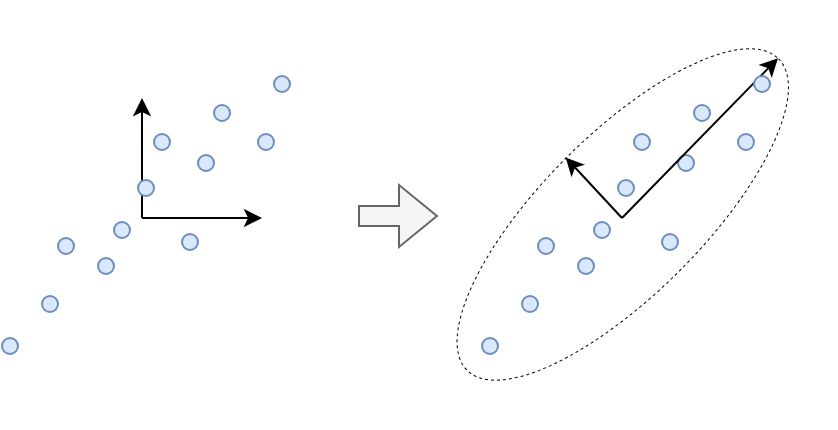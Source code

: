 <mxfile version="28.2.5">
  <diagram name="Page-1" id="Gh6xkGLJuU8heK1uXVDp">
    <mxGraphModel dx="631" dy="501" grid="1" gridSize="10" guides="1" tooltips="1" connect="1" arrows="1" fold="1" page="1" pageScale="1" pageWidth="980" pageHeight="690" math="0" shadow="0">
      <root>
        <mxCell id="0" />
        <mxCell id="1" parent="0" />
        <mxCell id="NaBzRSXnJfvF8ngWOIrI-40" value="" style="ellipse;whiteSpace=wrap;html=1;rotation=-45;fillColor=none;dashed=1;strokeWidth=0.5;" vertex="1" parent="1">
          <mxGeometry x="210" y="78" width="220.25" height="80" as="geometry" />
        </mxCell>
        <mxCell id="vaZwTxLybMNeaWqCYO6f-1" value="" style="endArrow=classic;html=1;rounded=0;" parent="1" edge="1">
          <mxGeometry width="50" height="50" relative="1" as="geometry">
            <mxPoint x="80" y="120" as="sourcePoint" />
            <mxPoint x="80" y="60" as="targetPoint" />
          </mxGeometry>
        </mxCell>
        <mxCell id="vaZwTxLybMNeaWqCYO6f-30" value="" style="ellipse;whiteSpace=wrap;html=1;aspect=fixed;fillColor=#dae8fc;strokeColor=#6c8ebf;" parent="1" vertex="1">
          <mxGeometry x="108" y="88.5" width="8" height="8" as="geometry" />
        </mxCell>
        <mxCell id="vaZwTxLybMNeaWqCYO6f-38" value="" style="shape=flexArrow;endArrow=classic;html=1;rounded=0;fillColor=#f5f5f5;strokeColor=#666666;" parent="1" edge="1">
          <mxGeometry width="50" height="50" relative="1" as="geometry">
            <mxPoint x="188" y="119" as="sourcePoint" />
            <mxPoint x="228" y="119" as="targetPoint" />
          </mxGeometry>
        </mxCell>
        <mxCell id="NaBzRSXnJfvF8ngWOIrI-2" value="" style="ellipse;whiteSpace=wrap;html=1;aspect=fixed;fillColor=#dae8fc;strokeColor=#6c8ebf;" vertex="1" parent="1">
          <mxGeometry x="116" y="63.5" width="8" height="8" as="geometry" />
        </mxCell>
        <mxCell id="NaBzRSXnJfvF8ngWOIrI-3" value="" style="ellipse;whiteSpace=wrap;html=1;aspect=fixed;fillColor=#dae8fc;strokeColor=#6c8ebf;" vertex="1" parent="1">
          <mxGeometry x="58" y="140" width="8" height="8" as="geometry" />
        </mxCell>
        <mxCell id="NaBzRSXnJfvF8ngWOIrI-4" value="" style="ellipse;whiteSpace=wrap;html=1;aspect=fixed;fillColor=#dae8fc;strokeColor=#6c8ebf;" vertex="1" parent="1">
          <mxGeometry x="38" y="130" width="8" height="8" as="geometry" />
        </mxCell>
        <mxCell id="NaBzRSXnJfvF8ngWOIrI-5" value="" style="ellipse;whiteSpace=wrap;html=1;aspect=fixed;fillColor=#dae8fc;strokeColor=#6c8ebf;" vertex="1" parent="1">
          <mxGeometry x="138" y="78" width="8" height="8" as="geometry" />
        </mxCell>
        <mxCell id="NaBzRSXnJfvF8ngWOIrI-6" value="" style="ellipse;whiteSpace=wrap;html=1;aspect=fixed;fillColor=#dae8fc;strokeColor=#6c8ebf;" vertex="1" parent="1">
          <mxGeometry x="66" y="122" width="8" height="8" as="geometry" />
        </mxCell>
        <mxCell id="NaBzRSXnJfvF8ngWOIrI-8" value="" style="ellipse;whiteSpace=wrap;html=1;aspect=fixed;fillColor=#dae8fc;strokeColor=#6c8ebf;" vertex="1" parent="1">
          <mxGeometry x="78" y="101" width="8" height="8" as="geometry" />
        </mxCell>
        <mxCell id="NaBzRSXnJfvF8ngWOIrI-9" value="" style="ellipse;whiteSpace=wrap;html=1;aspect=fixed;fillColor=#dae8fc;strokeColor=#6c8ebf;" vertex="1" parent="1">
          <mxGeometry x="30" y="159" width="8" height="8" as="geometry" />
        </mxCell>
        <mxCell id="NaBzRSXnJfvF8ngWOIrI-10" value="" style="ellipse;whiteSpace=wrap;html=1;aspect=fixed;fillColor=#dae8fc;strokeColor=#6c8ebf;" vertex="1" parent="1">
          <mxGeometry x="100" y="128" width="8" height="8" as="geometry" />
        </mxCell>
        <mxCell id="NaBzRSXnJfvF8ngWOIrI-11" value="" style="ellipse;whiteSpace=wrap;html=1;aspect=fixed;fillColor=#dae8fc;strokeColor=#6c8ebf;" vertex="1" parent="1">
          <mxGeometry x="86" y="78" width="8" height="8" as="geometry" />
        </mxCell>
        <mxCell id="NaBzRSXnJfvF8ngWOIrI-12" value="" style="ellipse;whiteSpace=wrap;html=1;aspect=fixed;fillColor=#dae8fc;strokeColor=#6c8ebf;" vertex="1" parent="1">
          <mxGeometry x="146" y="49" width="8" height="8" as="geometry" />
        </mxCell>
        <mxCell id="NaBzRSXnJfvF8ngWOIrI-27" value="" style="endArrow=classic;html=1;rounded=0;entryX=0.5;entryY=0;entryDx=0;entryDy=0;" edge="1" parent="1" target="NaBzRSXnJfvF8ngWOIrI-40">
          <mxGeometry width="50" height="50" relative="1" as="geometry">
            <mxPoint x="320" y="120" as="sourcePoint" />
            <mxPoint x="320" y="59" as="targetPoint" />
          </mxGeometry>
        </mxCell>
        <mxCell id="NaBzRSXnJfvF8ngWOIrI-29" value="" style="ellipse;whiteSpace=wrap;html=1;aspect=fixed;fillColor=#dae8fc;strokeColor=#6c8ebf;" vertex="1" parent="1">
          <mxGeometry x="348" y="88.5" width="8" height="8" as="geometry" />
        </mxCell>
        <mxCell id="NaBzRSXnJfvF8ngWOIrI-30" value="" style="ellipse;whiteSpace=wrap;html=1;aspect=fixed;fillColor=#dae8fc;strokeColor=#6c8ebf;" vertex="1" parent="1">
          <mxGeometry x="356" y="63.5" width="8" height="8" as="geometry" />
        </mxCell>
        <mxCell id="NaBzRSXnJfvF8ngWOIrI-31" value="" style="ellipse;whiteSpace=wrap;html=1;aspect=fixed;fillColor=#dae8fc;strokeColor=#6c8ebf;" vertex="1" parent="1">
          <mxGeometry x="298" y="140" width="8" height="8" as="geometry" />
        </mxCell>
        <mxCell id="NaBzRSXnJfvF8ngWOIrI-32" value="" style="ellipse;whiteSpace=wrap;html=1;aspect=fixed;fillColor=#dae8fc;strokeColor=#6c8ebf;" vertex="1" parent="1">
          <mxGeometry x="278" y="130" width="8" height="8" as="geometry" />
        </mxCell>
        <mxCell id="NaBzRSXnJfvF8ngWOIrI-33" value="" style="ellipse;whiteSpace=wrap;html=1;aspect=fixed;fillColor=#dae8fc;strokeColor=#6c8ebf;" vertex="1" parent="1">
          <mxGeometry x="378" y="78" width="8" height="8" as="geometry" />
        </mxCell>
        <mxCell id="NaBzRSXnJfvF8ngWOIrI-34" value="" style="ellipse;whiteSpace=wrap;html=1;aspect=fixed;fillColor=#dae8fc;strokeColor=#6c8ebf;" vertex="1" parent="1">
          <mxGeometry x="306" y="122" width="8" height="8" as="geometry" />
        </mxCell>
        <mxCell id="NaBzRSXnJfvF8ngWOIrI-35" value="" style="ellipse;whiteSpace=wrap;html=1;aspect=fixed;fillColor=#dae8fc;strokeColor=#6c8ebf;" vertex="1" parent="1">
          <mxGeometry x="318" y="101" width="8" height="8" as="geometry" />
        </mxCell>
        <mxCell id="NaBzRSXnJfvF8ngWOIrI-36" value="" style="ellipse;whiteSpace=wrap;html=1;aspect=fixed;fillColor=#dae8fc;strokeColor=#6c8ebf;" vertex="1" parent="1">
          <mxGeometry x="270" y="159" width="8" height="8" as="geometry" />
        </mxCell>
        <mxCell id="NaBzRSXnJfvF8ngWOIrI-37" value="" style="ellipse;whiteSpace=wrap;html=1;aspect=fixed;fillColor=#dae8fc;strokeColor=#6c8ebf;" vertex="1" parent="1">
          <mxGeometry x="340" y="128" width="8" height="8" as="geometry" />
        </mxCell>
        <mxCell id="NaBzRSXnJfvF8ngWOIrI-38" value="" style="ellipse;whiteSpace=wrap;html=1;aspect=fixed;fillColor=#dae8fc;strokeColor=#6c8ebf;" vertex="1" parent="1">
          <mxGeometry x="326" y="78" width="8" height="8" as="geometry" />
        </mxCell>
        <mxCell id="NaBzRSXnJfvF8ngWOIrI-42" value="" style="endArrow=classic;html=1;rounded=0;" edge="1" parent="1">
          <mxGeometry width="50" height="50" relative="1" as="geometry">
            <mxPoint x="80" y="120" as="sourcePoint" />
            <mxPoint x="140" y="120" as="targetPoint" />
          </mxGeometry>
        </mxCell>
        <mxCell id="NaBzRSXnJfvF8ngWOIrI-44" value="" style="endArrow=classic;html=1;rounded=0;entryX=1;entryY=0.5;entryDx=0;entryDy=0;" edge="1" parent="1" target="NaBzRSXnJfvF8ngWOIrI-40">
          <mxGeometry width="50" height="50" relative="1" as="geometry">
            <mxPoint x="320" y="120" as="sourcePoint" />
            <mxPoint x="382" y="120" as="targetPoint" />
          </mxGeometry>
        </mxCell>
        <mxCell id="NaBzRSXnJfvF8ngWOIrI-39" value="" style="ellipse;whiteSpace=wrap;html=1;aspect=fixed;fillColor=#dae8fc;strokeColor=#6c8ebf;" vertex="1" parent="1">
          <mxGeometry x="386" y="49" width="8" height="8" as="geometry" />
        </mxCell>
        <mxCell id="NaBzRSXnJfvF8ngWOIrI-45" value="" style="ellipse;whiteSpace=wrap;html=1;aspect=fixed;fillColor=#dae8fc;strokeColor=#6c8ebf;" vertex="1" parent="1">
          <mxGeometry x="10" y="180" width="8" height="8" as="geometry" />
        </mxCell>
        <mxCell id="NaBzRSXnJfvF8ngWOIrI-81" value="" style="ellipse;whiteSpace=wrap;html=1;aspect=fixed;fillColor=#dae8fc;strokeColor=#6c8ebf;" vertex="1" parent="1">
          <mxGeometry x="250" y="180" width="8" height="8" as="geometry" />
        </mxCell>
      </root>
    </mxGraphModel>
  </diagram>
</mxfile>
